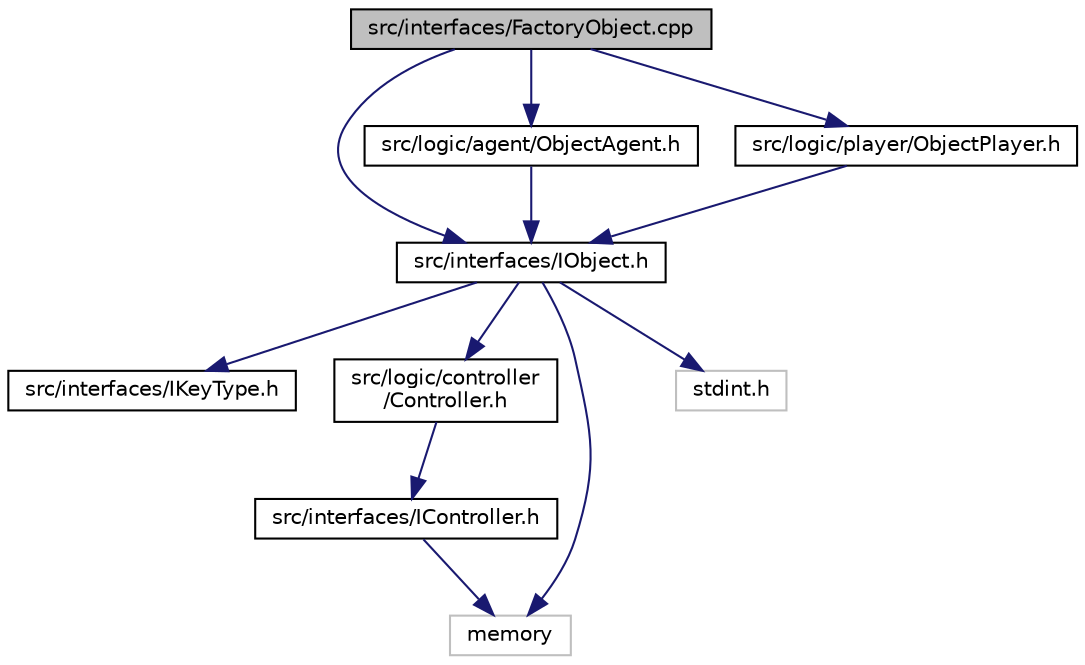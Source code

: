digraph "src/interfaces/FactoryObject.cpp"
{
  edge [fontname="Helvetica",fontsize="10",labelfontname="Helvetica",labelfontsize="10"];
  node [fontname="Helvetica",fontsize="10",shape=record];
  Node1 [label="src/interfaces/FactoryObject.cpp",height=0.2,width=0.4,color="black", fillcolor="grey75", style="filled", fontcolor="black"];
  Node1 -> Node2 [color="midnightblue",fontsize="10",style="solid"];
  Node2 [label="src/interfaces/IObject.h",height=0.2,width=0.4,color="black", fillcolor="white", style="filled",URL="$_i_object_8h.html"];
  Node2 -> Node3 [color="midnightblue",fontsize="10",style="solid"];
  Node3 [label="src/interfaces/IKeyType.h",height=0.2,width=0.4,color="black", fillcolor="white", style="filled",URL="$_i_key_type_8h.html"];
  Node2 -> Node4 [color="midnightblue",fontsize="10",style="solid"];
  Node4 [label="src/logic/controller\l/Controller.h",height=0.2,width=0.4,color="black", fillcolor="white", style="filled",URL="$_controller_8h.html"];
  Node4 -> Node5 [color="midnightblue",fontsize="10",style="solid"];
  Node5 [label="src/interfaces/IController.h",height=0.2,width=0.4,color="black", fillcolor="white", style="filled",URL="$_i_controller_8h.html"];
  Node5 -> Node6 [color="midnightblue",fontsize="10",style="solid"];
  Node6 [label="memory",height=0.2,width=0.4,color="grey75", fillcolor="white", style="filled"];
  Node2 -> Node7 [color="midnightblue",fontsize="10",style="solid"];
  Node7 [label="stdint.h",height=0.2,width=0.4,color="grey75", fillcolor="white", style="filled"];
  Node2 -> Node6 [color="midnightblue",fontsize="10",style="solid"];
  Node1 -> Node8 [color="midnightblue",fontsize="10",style="solid"];
  Node8 [label="src/logic/agent/ObjectAgent.h",height=0.2,width=0.4,color="black", fillcolor="white", style="filled",URL="$_object_agent_8h.html"];
  Node8 -> Node2 [color="midnightblue",fontsize="10",style="solid"];
  Node1 -> Node9 [color="midnightblue",fontsize="10",style="solid"];
  Node9 [label="src/logic/player/ObjectPlayer.h",height=0.2,width=0.4,color="black", fillcolor="white", style="filled",URL="$_object_player_8h.html"];
  Node9 -> Node2 [color="midnightblue",fontsize="10",style="solid"];
}
